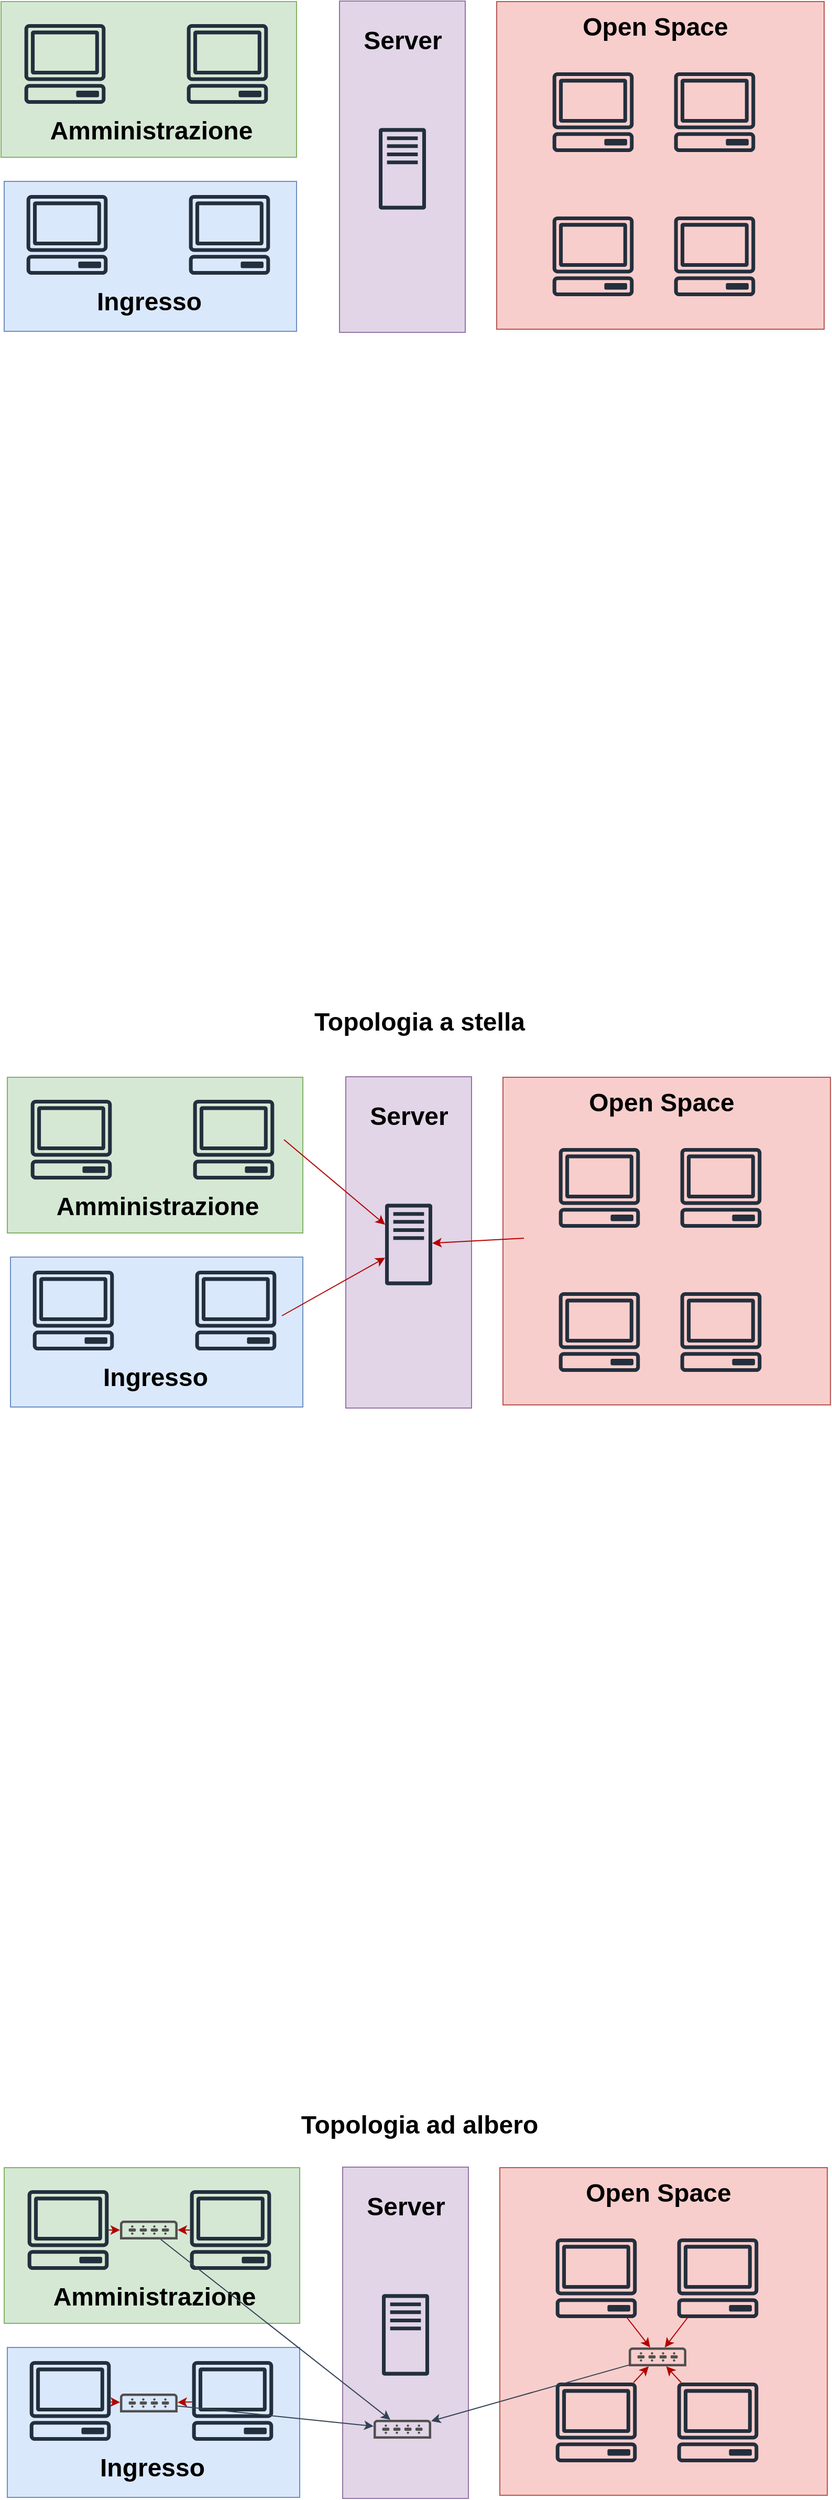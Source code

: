 <mxfile version="16.5.1" type="device"><diagram id="2yhmNuCcyDb1tC7jAAij" name="Page-1"><mxGraphModel dx="2062" dy="857" grid="0" gridSize="10" guides="1" tooltips="1" connect="1" arrows="1" fold="1" page="1" pageScale="1" pageWidth="850" pageHeight="1100" math="0" shadow="0"><root><mxCell id="0"/><mxCell id="1" parent="0"/><mxCell id="zqNYEF-H-NRKgIRynKTO-20" value="" style="rounded=0;whiteSpace=wrap;html=1;fillColor=#e1d5e7;strokeColor=#9673a6;" vertex="1" parent="1"><mxGeometry x="355" y="1255" width="120" height="316" as="geometry"/></mxCell><mxCell id="zqNYEF-H-NRKgIRynKTO-13" value="" style="rounded=0;whiteSpace=wrap;html=1;fillColor=#dae8fc;strokeColor=#6c8ebf;" vertex="1" parent="1"><mxGeometry x="29" y="401" width="279" height="143" as="geometry"/></mxCell><mxCell id="zqNYEF-H-NRKgIRynKTO-12" value="" style="rounded=0;whiteSpace=wrap;html=1;fillColor=#d5e8d4;strokeColor=#82b366;" vertex="1" parent="1"><mxGeometry x="26" y="229.5" width="282" height="148.5" as="geometry"/></mxCell><mxCell id="zqNYEF-H-NRKgIRynKTO-11" value="" style="rounded=0;whiteSpace=wrap;html=1;fillColor=#e1d5e7;strokeColor=#9673a6;" vertex="1" parent="1"><mxGeometry x="349" y="229" width="120" height="316" as="geometry"/></mxCell><mxCell id="zqNYEF-H-NRKgIRynKTO-10" value="" style="whiteSpace=wrap;html=1;aspect=fixed;fillColor=#f8cecc;strokeColor=#b85450;" vertex="1" parent="1"><mxGeometry x="499" y="229.5" width="312.5" height="312.5" as="geometry"/></mxCell><mxCell id="zqNYEF-H-NRKgIRynKTO-1" value="" style="sketch=0;outlineConnect=0;fontColor=#232F3E;gradientColor=none;fillColor=#232F3D;strokeColor=none;dashed=0;verticalLabelPosition=bottom;verticalAlign=top;align=center;html=1;fontSize=12;fontStyle=0;aspect=fixed;pointerEvents=1;shape=mxgraph.aws4.client;" vertex="1" parent="1"><mxGeometry x="48" y="251" width="78" height="76" as="geometry"/></mxCell><mxCell id="zqNYEF-H-NRKgIRynKTO-2" value="" style="sketch=0;outlineConnect=0;fontColor=#232F3E;gradientColor=none;fillColor=#232F3D;strokeColor=none;dashed=0;verticalLabelPosition=bottom;verticalAlign=top;align=center;html=1;fontSize=12;fontStyle=0;aspect=fixed;pointerEvents=1;shape=mxgraph.aws4.client;" vertex="1" parent="1"><mxGeometry x="203" y="251" width="78" height="76" as="geometry"/></mxCell><mxCell id="zqNYEF-H-NRKgIRynKTO-3" value="" style="sketch=0;outlineConnect=0;fontColor=#232F3E;gradientColor=none;fillColor=#232F3D;strokeColor=none;dashed=0;verticalLabelPosition=bottom;verticalAlign=top;align=center;html=1;fontSize=12;fontStyle=0;aspect=fixed;pointerEvents=1;shape=mxgraph.aws4.client;" vertex="1" parent="1"><mxGeometry x="50" y="414" width="78" height="76" as="geometry"/></mxCell><mxCell id="zqNYEF-H-NRKgIRynKTO-4" value="" style="sketch=0;outlineConnect=0;fontColor=#232F3E;gradientColor=none;fillColor=#232F3D;strokeColor=none;dashed=0;verticalLabelPosition=bottom;verticalAlign=top;align=center;html=1;fontSize=12;fontStyle=0;aspect=fixed;pointerEvents=1;shape=mxgraph.aws4.client;" vertex="1" parent="1"><mxGeometry x="205" y="414" width="78" height="76" as="geometry"/></mxCell><mxCell id="zqNYEF-H-NRKgIRynKTO-5" value="" style="sketch=0;outlineConnect=0;fontColor=#232F3E;gradientColor=none;fillColor=#232F3D;strokeColor=none;dashed=0;verticalLabelPosition=bottom;verticalAlign=top;align=center;html=1;fontSize=12;fontStyle=0;aspect=fixed;pointerEvents=1;shape=mxgraph.aws4.traditional_server;" vertex="1" parent="1"><mxGeometry x="386.5" y="350" width="45" height="78" as="geometry"/></mxCell><mxCell id="zqNYEF-H-NRKgIRynKTO-6" value="" style="sketch=0;outlineConnect=0;fontColor=#232F3E;gradientColor=none;fillColor=#232F3D;strokeColor=none;dashed=0;verticalLabelPosition=bottom;verticalAlign=top;align=center;html=1;fontSize=12;fontStyle=0;aspect=fixed;pointerEvents=1;shape=mxgraph.aws4.client;" vertex="1" parent="1"><mxGeometry x="552" y="297" width="78" height="76" as="geometry"/></mxCell><mxCell id="zqNYEF-H-NRKgIRynKTO-7" value="" style="sketch=0;outlineConnect=0;fontColor=#232F3E;gradientColor=none;fillColor=#232F3D;strokeColor=none;dashed=0;verticalLabelPosition=bottom;verticalAlign=top;align=center;html=1;fontSize=12;fontStyle=0;aspect=fixed;pointerEvents=1;shape=mxgraph.aws4.client;" vertex="1" parent="1"><mxGeometry x="552" y="434.5" width="78" height="76" as="geometry"/></mxCell><mxCell id="zqNYEF-H-NRKgIRynKTO-8" value="" style="sketch=0;outlineConnect=0;fontColor=#232F3E;gradientColor=none;fillColor=#232F3D;strokeColor=none;dashed=0;verticalLabelPosition=bottom;verticalAlign=top;align=center;html=1;fontSize=12;fontStyle=0;aspect=fixed;pointerEvents=1;shape=mxgraph.aws4.client;" vertex="1" parent="1"><mxGeometry x="668" y="297" width="78" height="76" as="geometry"/></mxCell><mxCell id="zqNYEF-H-NRKgIRynKTO-9" value="" style="sketch=0;outlineConnect=0;fontColor=#232F3E;gradientColor=none;fillColor=#232F3D;strokeColor=none;dashed=0;verticalLabelPosition=bottom;verticalAlign=top;align=center;html=1;fontSize=12;fontStyle=0;aspect=fixed;pointerEvents=1;shape=mxgraph.aws4.client;" vertex="1" parent="1"><mxGeometry x="668" y="434.5" width="78" height="76" as="geometry"/></mxCell><mxCell id="zqNYEF-H-NRKgIRynKTO-14" value="Ingresso" style="text;strokeColor=none;fillColor=none;html=1;fontSize=24;fontStyle=1;verticalAlign=middle;align=center;" vertex="1" parent="1"><mxGeometry x="117" y="496" width="100" height="40" as="geometry"/></mxCell><mxCell id="zqNYEF-H-NRKgIRynKTO-15" value="Amministrazione" style="text;strokeColor=none;fillColor=none;html=1;fontSize=24;fontStyle=1;verticalAlign=middle;align=center;" vertex="1" parent="1"><mxGeometry x="118.5" y="333" width="100" height="40" as="geometry"/></mxCell><mxCell id="zqNYEF-H-NRKgIRynKTO-16" value="Server" style="text;strokeColor=none;fillColor=none;html=1;fontSize=24;fontStyle=1;verticalAlign=middle;align=center;" vertex="1" parent="1"><mxGeometry x="359" y="247" width="100" height="40" as="geometry"/></mxCell><mxCell id="zqNYEF-H-NRKgIRynKTO-17" value="Open Space" style="text;strokeColor=none;fillColor=none;html=1;fontSize=24;fontStyle=1;verticalAlign=middle;align=center;" vertex="1" parent="1"><mxGeometry x="599.5" y="234" width="100" height="40" as="geometry"/></mxCell><mxCell id="zqNYEF-H-NRKgIRynKTO-18" value="" style="rounded=0;whiteSpace=wrap;html=1;fillColor=#dae8fc;strokeColor=#6c8ebf;" vertex="1" parent="1"><mxGeometry x="35" y="1427" width="279" height="143" as="geometry"/></mxCell><mxCell id="zqNYEF-H-NRKgIRynKTO-19" value="" style="rounded=0;whiteSpace=wrap;html=1;fillColor=#d5e8d4;strokeColor=#82b366;" vertex="1" parent="1"><mxGeometry x="32" y="1255.5" width="282" height="148.5" as="geometry"/></mxCell><mxCell id="zqNYEF-H-NRKgIRynKTO-21" value="" style="whiteSpace=wrap;html=1;aspect=fixed;fillColor=#f8cecc;strokeColor=#b85450;" vertex="1" parent="1"><mxGeometry x="505" y="1255.5" width="312.5" height="312.5" as="geometry"/></mxCell><mxCell id="zqNYEF-H-NRKgIRynKTO-22" value="" style="sketch=0;outlineConnect=0;fontColor=#232F3E;gradientColor=none;fillColor=#232F3D;strokeColor=none;dashed=0;verticalLabelPosition=bottom;verticalAlign=top;align=center;html=1;fontSize=12;fontStyle=0;aspect=fixed;pointerEvents=1;shape=mxgraph.aws4.client;" vertex="1" parent="1"><mxGeometry x="54" y="1277" width="78" height="76" as="geometry"/></mxCell><mxCell id="zqNYEF-H-NRKgIRynKTO-23" value="" style="sketch=0;outlineConnect=0;fontColor=#232F3E;gradientColor=none;fillColor=#232F3D;strokeColor=none;dashed=0;verticalLabelPosition=bottom;verticalAlign=top;align=center;html=1;fontSize=12;fontStyle=0;aspect=fixed;pointerEvents=1;shape=mxgraph.aws4.client;" vertex="1" parent="1"><mxGeometry x="209" y="1277" width="78" height="76" as="geometry"/></mxCell><mxCell id="zqNYEF-H-NRKgIRynKTO-24" value="" style="sketch=0;outlineConnect=0;fontColor=#232F3E;gradientColor=none;fillColor=#232F3D;strokeColor=none;dashed=0;verticalLabelPosition=bottom;verticalAlign=top;align=center;html=1;fontSize=12;fontStyle=0;aspect=fixed;pointerEvents=1;shape=mxgraph.aws4.client;" vertex="1" parent="1"><mxGeometry x="56" y="1440" width="78" height="76" as="geometry"/></mxCell><mxCell id="zqNYEF-H-NRKgIRynKTO-25" value="" style="sketch=0;outlineConnect=0;fontColor=#232F3E;gradientColor=none;fillColor=#232F3D;strokeColor=none;dashed=0;verticalLabelPosition=bottom;verticalAlign=top;align=center;html=1;fontSize=12;fontStyle=0;aspect=fixed;pointerEvents=1;shape=mxgraph.aws4.client;" vertex="1" parent="1"><mxGeometry x="211" y="1440" width="78" height="76" as="geometry"/></mxCell><mxCell id="zqNYEF-H-NRKgIRynKTO-26" value="" style="sketch=0;outlineConnect=0;fontColor=#232F3E;gradientColor=none;fillColor=#232F3D;strokeColor=none;dashed=0;verticalLabelPosition=bottom;verticalAlign=top;align=center;html=1;fontSize=12;fontStyle=0;aspect=fixed;pointerEvents=1;shape=mxgraph.aws4.traditional_server;" vertex="1" parent="1"><mxGeometry x="392.5" y="1376" width="45" height="78" as="geometry"/></mxCell><mxCell id="zqNYEF-H-NRKgIRynKTO-27" value="" style="sketch=0;outlineConnect=0;fontColor=#232F3E;gradientColor=none;fillColor=#232F3D;strokeColor=none;dashed=0;verticalLabelPosition=bottom;verticalAlign=top;align=center;html=1;fontSize=12;fontStyle=0;aspect=fixed;pointerEvents=1;shape=mxgraph.aws4.client;" vertex="1" parent="1"><mxGeometry x="558" y="1323" width="78" height="76" as="geometry"/></mxCell><mxCell id="zqNYEF-H-NRKgIRynKTO-28" value="" style="sketch=0;outlineConnect=0;fontColor=#232F3E;gradientColor=none;fillColor=#232F3D;strokeColor=none;dashed=0;verticalLabelPosition=bottom;verticalAlign=top;align=center;html=1;fontSize=12;fontStyle=0;aspect=fixed;pointerEvents=1;shape=mxgraph.aws4.client;" vertex="1" parent="1"><mxGeometry x="558" y="1460.5" width="78" height="76" as="geometry"/></mxCell><mxCell id="zqNYEF-H-NRKgIRynKTO-29" value="" style="sketch=0;outlineConnect=0;fontColor=#232F3E;gradientColor=none;fillColor=#232F3D;strokeColor=none;dashed=0;verticalLabelPosition=bottom;verticalAlign=top;align=center;html=1;fontSize=12;fontStyle=0;aspect=fixed;pointerEvents=1;shape=mxgraph.aws4.client;" vertex="1" parent="1"><mxGeometry x="674" y="1323" width="78" height="76" as="geometry"/></mxCell><mxCell id="zqNYEF-H-NRKgIRynKTO-30" value="" style="sketch=0;outlineConnect=0;fontColor=#232F3E;gradientColor=none;fillColor=#232F3D;strokeColor=none;dashed=0;verticalLabelPosition=bottom;verticalAlign=top;align=center;html=1;fontSize=12;fontStyle=0;aspect=fixed;pointerEvents=1;shape=mxgraph.aws4.client;" vertex="1" parent="1"><mxGeometry x="674" y="1460.5" width="78" height="76" as="geometry"/></mxCell><mxCell id="zqNYEF-H-NRKgIRynKTO-31" value="Ingresso" style="text;strokeColor=none;fillColor=none;html=1;fontSize=24;fontStyle=1;verticalAlign=middle;align=center;" vertex="1" parent="1"><mxGeometry x="123" y="1522" width="100" height="40" as="geometry"/></mxCell><mxCell id="zqNYEF-H-NRKgIRynKTO-32" value="Amministrazione" style="text;strokeColor=none;fillColor=none;html=1;fontSize=24;fontStyle=1;verticalAlign=middle;align=center;" vertex="1" parent="1"><mxGeometry x="124.5" y="1359" width="100" height="40" as="geometry"/></mxCell><mxCell id="zqNYEF-H-NRKgIRynKTO-33" value="Server" style="text;strokeColor=none;fillColor=none;html=1;fontSize=24;fontStyle=1;verticalAlign=middle;align=center;" vertex="1" parent="1"><mxGeometry x="365" y="1273" width="100" height="40" as="geometry"/></mxCell><mxCell id="zqNYEF-H-NRKgIRynKTO-34" value="Open Space" style="text;strokeColor=none;fillColor=none;html=1;fontSize=24;fontStyle=1;verticalAlign=middle;align=center;" vertex="1" parent="1"><mxGeometry x="605.5" y="1260" width="100" height="40" as="geometry"/></mxCell><mxCell id="zqNYEF-H-NRKgIRynKTO-35" value="Topologia a stella" style="text;strokeColor=none;fillColor=none;html=1;fontSize=24;fontStyle=1;verticalAlign=middle;align=center;" vertex="1" parent="1"><mxGeometry x="375" y="1183" width="100" height="40" as="geometry"/></mxCell><mxCell id="zqNYEF-H-NRKgIRynKTO-41" value="" style="endArrow=classic;html=1;rounded=0;fillColor=#e51400;strokeColor=#B20000;" edge="1" parent="1" target="zqNYEF-H-NRKgIRynKTO-26"><mxGeometry width="50" height="50" relative="1" as="geometry"><mxPoint x="296" y="1315" as="sourcePoint"/><mxPoint x="346" y="1265" as="targetPoint"/></mxGeometry></mxCell><mxCell id="zqNYEF-H-NRKgIRynKTO-42" value="" style="endArrow=classic;html=1;rounded=0;fillColor=#e51400;strokeColor=#B20000;" edge="1" parent="1" target="zqNYEF-H-NRKgIRynKTO-26"><mxGeometry width="50" height="50" relative="1" as="geometry"><mxPoint x="294" y="1483" as="sourcePoint"/><mxPoint x="390.5" y="1564.092" as="targetPoint"/></mxGeometry></mxCell><mxCell id="zqNYEF-H-NRKgIRynKTO-43" value="" style="endArrow=classic;html=1;rounded=0;fillColor=#e51400;strokeColor=#B20000;" edge="1" parent="1" target="zqNYEF-H-NRKgIRynKTO-26"><mxGeometry width="50" height="50" relative="1" as="geometry"><mxPoint x="525" y="1409" as="sourcePoint"/><mxPoint x="621.5" y="1490.092" as="targetPoint"/></mxGeometry></mxCell><mxCell id="zqNYEF-H-NRKgIRynKTO-44" value="" style="rounded=0;whiteSpace=wrap;html=1;fillColor=#DAE8FC;strokeColor=#6c8ebf;" vertex="1" parent="1"><mxGeometry x="32" y="2467" width="279" height="143" as="geometry"/></mxCell><mxCell id="zqNYEF-H-NRKgIRynKTO-45" value="" style="rounded=0;whiteSpace=wrap;html=1;fillColor=#D5E8D4;strokeColor=#82b366;" vertex="1" parent="1"><mxGeometry x="29" y="2295.5" width="282" height="148.5" as="geometry"/></mxCell><mxCell id="zqNYEF-H-NRKgIRynKTO-46" value="" style="rounded=0;whiteSpace=wrap;html=1;fillColor=#E1D5E7;strokeColor=#9673a6;" vertex="1" parent="1"><mxGeometry x="352" y="2295" width="120" height="316" as="geometry"/></mxCell><mxCell id="zqNYEF-H-NRKgIRynKTO-47" value="" style="whiteSpace=wrap;html=1;aspect=fixed;fillColor=#F8CECC;strokeColor=#b85450;" vertex="1" parent="1"><mxGeometry x="502" y="2295.5" width="312.5" height="312.5" as="geometry"/></mxCell><mxCell id="zqNYEF-H-NRKgIRynKTO-48" value="" style="sketch=0;outlineConnect=0;fontColor=#232F3E;gradientColor=none;fillColor=#232F3D;strokeColor=none;dashed=0;verticalLabelPosition=bottom;verticalAlign=top;align=center;html=1;fontSize=12;fontStyle=0;aspect=fixed;pointerEvents=1;shape=mxgraph.aws4.client;" vertex="1" parent="1"><mxGeometry x="51" y="2317" width="78" height="76" as="geometry"/></mxCell><mxCell id="zqNYEF-H-NRKgIRynKTO-49" value="" style="sketch=0;outlineConnect=0;fontColor=#232F3E;gradientColor=none;fillColor=#232F3D;strokeColor=none;dashed=0;verticalLabelPosition=bottom;verticalAlign=top;align=center;html=1;fontSize=12;fontStyle=0;aspect=fixed;pointerEvents=1;shape=mxgraph.aws4.client;" vertex="1" parent="1"><mxGeometry x="206" y="2317" width="78" height="76" as="geometry"/></mxCell><mxCell id="zqNYEF-H-NRKgIRynKTO-50" value="" style="sketch=0;outlineConnect=0;fontColor=#232F3E;gradientColor=none;fillColor=#232F3D;strokeColor=none;dashed=0;verticalLabelPosition=bottom;verticalAlign=top;align=center;html=1;fontSize=12;fontStyle=0;aspect=fixed;pointerEvents=1;shape=mxgraph.aws4.client;" vertex="1" parent="1"><mxGeometry x="53" y="2480" width="78" height="76" as="geometry"/></mxCell><mxCell id="zqNYEF-H-NRKgIRynKTO-51" value="" style="sketch=0;outlineConnect=0;fontColor=#232F3E;gradientColor=none;fillColor=#232F3D;strokeColor=none;dashed=0;verticalLabelPosition=bottom;verticalAlign=top;align=center;html=1;fontSize=12;fontStyle=0;aspect=fixed;pointerEvents=1;shape=mxgraph.aws4.client;" vertex="1" parent="1"><mxGeometry x="208" y="2480" width="78" height="76" as="geometry"/></mxCell><mxCell id="zqNYEF-H-NRKgIRynKTO-52" value="" style="sketch=0;outlineConnect=0;fontColor=#232F3E;gradientColor=none;fillColor=#232F3D;strokeColor=none;dashed=0;verticalLabelPosition=bottom;verticalAlign=top;align=center;html=1;fontSize=12;fontStyle=0;aspect=fixed;pointerEvents=1;shape=mxgraph.aws4.traditional_server;" vertex="1" parent="1"><mxGeometry x="389.5" y="2416" width="45" height="78" as="geometry"/></mxCell><mxCell id="zqNYEF-H-NRKgIRynKTO-53" value="" style="sketch=0;outlineConnect=0;fontColor=#232F3E;gradientColor=none;fillColor=#232F3D;strokeColor=none;dashed=0;verticalLabelPosition=bottom;verticalAlign=top;align=center;html=1;fontSize=12;fontStyle=0;aspect=fixed;pointerEvents=1;shape=mxgraph.aws4.client;" vertex="1" parent="1"><mxGeometry x="555" y="2363" width="78" height="76" as="geometry"/></mxCell><mxCell id="zqNYEF-H-NRKgIRynKTO-54" value="" style="sketch=0;outlineConnect=0;fontColor=#232F3E;gradientColor=none;fillColor=#232F3D;strokeColor=none;dashed=0;verticalLabelPosition=bottom;verticalAlign=top;align=center;html=1;fontSize=12;fontStyle=0;aspect=fixed;pointerEvents=1;shape=mxgraph.aws4.client;" vertex="1" parent="1"><mxGeometry x="555" y="2500.5" width="78" height="76" as="geometry"/></mxCell><mxCell id="zqNYEF-H-NRKgIRynKTO-55" value="" style="sketch=0;outlineConnect=0;fontColor=#232F3E;gradientColor=none;fillColor=#232F3D;strokeColor=none;dashed=0;verticalLabelPosition=bottom;verticalAlign=top;align=center;html=1;fontSize=12;fontStyle=0;aspect=fixed;pointerEvents=1;shape=mxgraph.aws4.client;" vertex="1" parent="1"><mxGeometry x="671" y="2363" width="78" height="76" as="geometry"/></mxCell><mxCell id="zqNYEF-H-NRKgIRynKTO-56" value="" style="sketch=0;outlineConnect=0;fontColor=#232F3E;gradientColor=none;fillColor=#232F3D;strokeColor=none;dashed=0;verticalLabelPosition=bottom;verticalAlign=top;align=center;html=1;fontSize=12;fontStyle=0;aspect=fixed;pointerEvents=1;shape=mxgraph.aws4.client;" vertex="1" parent="1"><mxGeometry x="671" y="2500.5" width="78" height="76" as="geometry"/></mxCell><mxCell id="zqNYEF-H-NRKgIRynKTO-57" value="Ingresso" style="text;strokeColor=none;fillColor=none;html=1;fontSize=24;fontStyle=1;verticalAlign=middle;align=center;" vertex="1" parent="1"><mxGeometry x="120" y="2562" width="100" height="40" as="geometry"/></mxCell><mxCell id="zqNYEF-H-NRKgIRynKTO-58" value="Amministrazione" style="text;strokeColor=none;fillColor=none;html=1;fontSize=24;fontStyle=1;verticalAlign=middle;align=center;" vertex="1" parent="1"><mxGeometry x="121.5" y="2399" width="100" height="40" as="geometry"/></mxCell><mxCell id="zqNYEF-H-NRKgIRynKTO-59" value="Server" style="text;strokeColor=none;fillColor=none;html=1;fontSize=24;fontStyle=1;verticalAlign=middle;align=center;" vertex="1" parent="1"><mxGeometry x="362" y="2313" width="100" height="40" as="geometry"/></mxCell><mxCell id="zqNYEF-H-NRKgIRynKTO-60" value="Open Space" style="text;strokeColor=none;fillColor=none;html=1;fontSize=24;fontStyle=1;verticalAlign=middle;align=center;" vertex="1" parent="1"><mxGeometry x="602.5" y="2300" width="100" height="40" as="geometry"/></mxCell><mxCell id="zqNYEF-H-NRKgIRynKTO-61" value="Topologia ad albero" style="text;strokeColor=none;fillColor=none;html=1;fontSize=24;fontStyle=1;verticalAlign=middle;align=center;" vertex="1" parent="1"><mxGeometry x="375" y="2235" width="100" height="40" as="geometry"/></mxCell><mxCell id="zqNYEF-H-NRKgIRynKTO-68" value="" style="sketch=0;pointerEvents=1;shadow=0;dashed=0;html=1;strokeColor=none;fillColor=#505050;labelPosition=center;verticalLabelPosition=bottom;verticalAlign=top;outlineConnect=0;align=center;shape=mxgraph.office.devices.switch;" vertex="1" parent="1"><mxGeometry x="139.5" y="2346" width="55" height="18" as="geometry"/></mxCell><mxCell id="zqNYEF-H-NRKgIRynKTO-69" value="" style="sketch=0;pointerEvents=1;shadow=0;dashed=0;html=1;strokeColor=none;fillColor=#505050;labelPosition=center;verticalLabelPosition=bottom;verticalAlign=top;outlineConnect=0;align=center;shape=mxgraph.office.devices.switch;" vertex="1" parent="1"><mxGeometry x="139.5" y="2511" width="55" height="18" as="geometry"/></mxCell><mxCell id="zqNYEF-H-NRKgIRynKTO-70" value="" style="sketch=0;pointerEvents=1;shadow=0;dashed=0;html=1;strokeColor=none;fillColor=#505050;labelPosition=center;verticalLabelPosition=bottom;verticalAlign=top;outlineConnect=0;align=center;shape=mxgraph.office.devices.switch;" vertex="1" parent="1"><mxGeometry x="381.5" y="2536" width="55" height="18" as="geometry"/></mxCell><mxCell id="zqNYEF-H-NRKgIRynKTO-71" value="" style="sketch=0;pointerEvents=1;shadow=0;dashed=0;html=1;strokeColor=none;fillColor=#505050;labelPosition=center;verticalLabelPosition=bottom;verticalAlign=top;outlineConnect=0;align=center;shape=mxgraph.office.devices.switch;" vertex="1" parent="1"><mxGeometry x="625" y="2467" width="55" height="18" as="geometry"/></mxCell><mxCell id="zqNYEF-H-NRKgIRynKTO-76" value="" style="endArrow=classic;html=1;rounded=0;fillColor=#e51400;strokeColor=#B20000;" edge="1" parent="1" source="zqNYEF-H-NRKgIRynKTO-54" target="zqNYEF-H-NRKgIRynKTO-71"><mxGeometry width="50" height="50" relative="1" as="geometry"><mxPoint x="583" y="2525" as="sourcePoint"/><mxPoint x="633" y="2475" as="targetPoint"/></mxGeometry></mxCell><mxCell id="zqNYEF-H-NRKgIRynKTO-77" value="" style="endArrow=classic;html=1;rounded=0;fillColor=#e51400;strokeColor=#B20000;" edge="1" parent="1" source="zqNYEF-H-NRKgIRynKTO-56" target="zqNYEF-H-NRKgIRynKTO-71"><mxGeometry width="50" height="50" relative="1" as="geometry"><mxPoint x="639.568" y="2510.5" as="sourcePoint"/><mxPoint x="654.076" y="2495" as="targetPoint"/></mxGeometry></mxCell><mxCell id="zqNYEF-H-NRKgIRynKTO-78" value="" style="endArrow=classic;html=1;rounded=0;fillColor=#e51400;strokeColor=#B20000;" edge="1" parent="1" source="zqNYEF-H-NRKgIRynKTO-53" target="zqNYEF-H-NRKgIRynKTO-71"><mxGeometry width="50" height="50" relative="1" as="geometry"><mxPoint x="649.568" y="2520.5" as="sourcePoint"/><mxPoint x="664.076" y="2505" as="targetPoint"/></mxGeometry></mxCell><mxCell id="zqNYEF-H-NRKgIRynKTO-79" value="" style="endArrow=classic;html=1;rounded=0;fillColor=#e51400;strokeColor=#B20000;" edge="1" parent="1" source="zqNYEF-H-NRKgIRynKTO-55" target="zqNYEF-H-NRKgIRynKTO-71"><mxGeometry width="50" height="50" relative="1" as="geometry"><mxPoint x="659.568" y="2530.5" as="sourcePoint"/><mxPoint x="674.076" y="2515" as="targetPoint"/></mxGeometry></mxCell><mxCell id="zqNYEF-H-NRKgIRynKTO-81" value="" style="endArrow=classic;html=1;rounded=0;fillColor=#e51400;strokeColor=#B20000;" edge="1" parent="1" source="zqNYEF-H-NRKgIRynKTO-50" target="zqNYEF-H-NRKgIRynKTO-69"><mxGeometry width="50" height="50" relative="1" as="geometry"><mxPoint x="148" y="2640" as="sourcePoint"/><mxPoint x="162.508" y="2624.5" as="targetPoint"/></mxGeometry></mxCell><mxCell id="zqNYEF-H-NRKgIRynKTO-82" value="" style="endArrow=classic;html=1;rounded=0;fillColor=#e51400;strokeColor=#B20000;" edge="1" parent="1" source="zqNYEF-H-NRKgIRynKTO-51" target="zqNYEF-H-NRKgIRynKTO-69"><mxGeometry width="50" height="50" relative="1" as="geometry"><mxPoint x="131" y="2669" as="sourcePoint"/><mxPoint x="145.508" y="2653.5" as="targetPoint"/></mxGeometry></mxCell><mxCell id="zqNYEF-H-NRKgIRynKTO-83" value="" style="endArrow=classic;html=1;rounded=0;fillColor=#e51400;strokeColor=#B20000;" edge="1" parent="1" source="zqNYEF-H-NRKgIRynKTO-48" target="zqNYEF-H-NRKgIRynKTO-68"><mxGeometry width="50" height="50" relative="1" as="geometry"><mxPoint x="157" y="2725" as="sourcePoint"/><mxPoint x="171.508" y="2709.5" as="targetPoint"/></mxGeometry></mxCell><mxCell id="zqNYEF-H-NRKgIRynKTO-84" value="" style="endArrow=classic;html=1;rounded=0;fillColor=#e51400;strokeColor=#B20000;" edge="1" parent="1" source="zqNYEF-H-NRKgIRynKTO-49" target="zqNYEF-H-NRKgIRynKTO-68"><mxGeometry width="50" height="50" relative="1" as="geometry"><mxPoint x="138.665" y="2365" as="sourcePoint"/><mxPoint x="149.5" y="2365" as="targetPoint"/></mxGeometry></mxCell><mxCell id="zqNYEF-H-NRKgIRynKTO-85" value="" style="endArrow=classic;html=1;rounded=0;fillColor=#647687;strokeColor=#314354;" edge="1" parent="1" source="zqNYEF-H-NRKgIRynKTO-68" target="zqNYEF-H-NRKgIRynKTO-70"><mxGeometry width="50" height="50" relative="1" as="geometry"><mxPoint x="303" y="2397" as="sourcePoint"/><mxPoint x="353" y="2347" as="targetPoint"/></mxGeometry></mxCell><mxCell id="zqNYEF-H-NRKgIRynKTO-86" value="" style="endArrow=classic;html=1;rounded=0;fillColor=#647687;strokeColor=#314354;" edge="1" parent="1" source="zqNYEF-H-NRKgIRynKTO-69" target="zqNYEF-H-NRKgIRynKTO-70"><mxGeometry width="50" height="50" relative="1" as="geometry"><mxPoint x="188.463" y="2374" as="sourcePoint"/><mxPoint x="407.537" y="2546" as="targetPoint"/></mxGeometry></mxCell><mxCell id="zqNYEF-H-NRKgIRynKTO-87" value="" style="endArrow=classic;html=1;rounded=0;fillColor=#647687;strokeColor=#314354;" edge="1" parent="1" source="zqNYEF-H-NRKgIRynKTO-71" target="zqNYEF-H-NRKgIRynKTO-70"><mxGeometry width="50" height="50" relative="1" as="geometry"><mxPoint x="198.463" y="2384" as="sourcePoint"/><mxPoint x="417.537" y="2556" as="targetPoint"/></mxGeometry></mxCell></root></mxGraphModel></diagram></mxfile>
